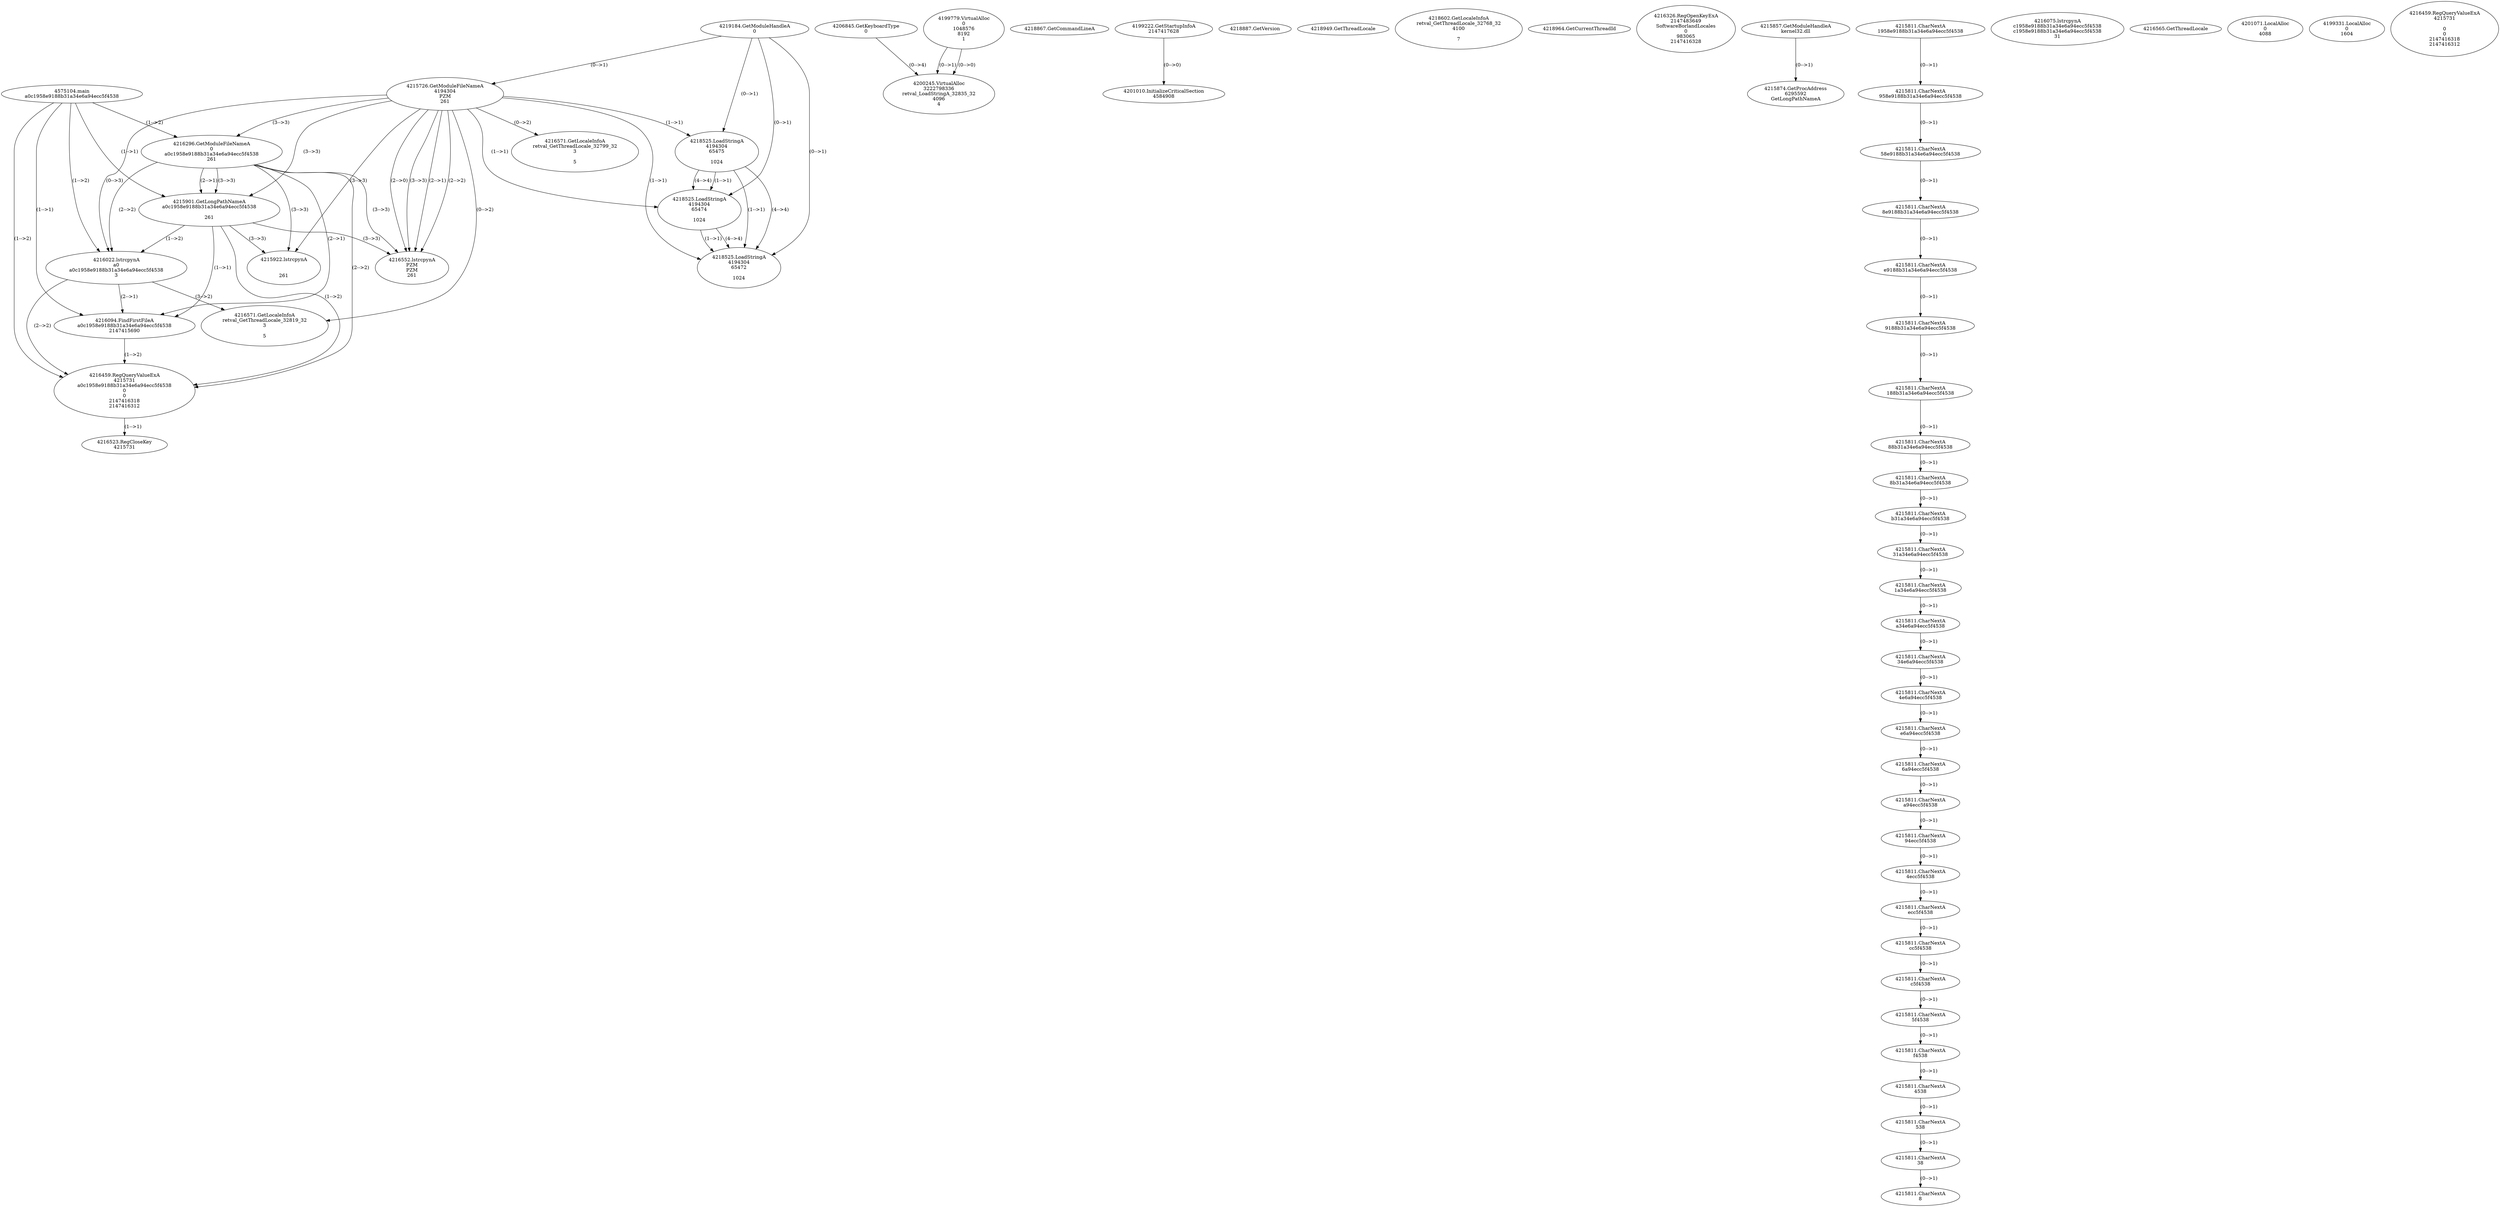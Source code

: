 // Global SCDG with merge call
digraph {
	0 [label="4575104.main
a0c1958e9188b31a34e6a94ecc5f4538"]
	1 [label="4219184.GetModuleHandleA
0"]
	2 [label="4206845.GetKeyboardType
0"]
	3 [label="4218867.GetCommandLineA
"]
	4 [label="4199222.GetStartupInfoA
2147417628"]
	5 [label="4218887.GetVersion
"]
	6 [label="4218949.GetThreadLocale
"]
	7 [label="4218602.GetLocaleInfoA
retval_GetThreadLocale_32768_32
4100

7"]
	8 [label="4218964.GetCurrentThreadId
"]
	9 [label="4215726.GetModuleFileNameA
4194304
PZM
261"]
	1 -> 9 [label="(0-->1)"]
	10 [label="4216296.GetModuleFileNameA
0
a0c1958e9188b31a34e6a94ecc5f4538
261"]
	0 -> 10 [label="(1-->2)"]
	9 -> 10 [label="(3-->3)"]
	11 [label="4216326.RegOpenKeyExA
2147483649
Software\Borland\Locales
0
983065
2147416328"]
	12 [label="4215857.GetModuleHandleA
kernel32.dll"]
	13 [label="4215874.GetProcAddress
6295592
GetLongPathNameA"]
	12 -> 13 [label="(0-->1)"]
	14 [label="4215901.GetLongPathNameA
a0c1958e9188b31a34e6a94ecc5f4538

261"]
	0 -> 14 [label="(1-->1)"]
	10 -> 14 [label="(2-->1)"]
	9 -> 14 [label="(3-->3)"]
	10 -> 14 [label="(3-->3)"]
	15 [label="4216022.lstrcpynA
a0
a0c1958e9188b31a34e6a94ecc5f4538
3"]
	0 -> 15 [label="(1-->2)"]
	10 -> 15 [label="(2-->2)"]
	14 -> 15 [label="(1-->2)"]
	9 -> 15 [label="(0-->3)"]
	16 [label="4215811.CharNextA
1958e9188b31a34e6a94ecc5f4538"]
	17 [label="4215811.CharNextA
958e9188b31a34e6a94ecc5f4538"]
	16 -> 17 [label="(0-->1)"]
	18 [label="4215811.CharNextA
58e9188b31a34e6a94ecc5f4538"]
	17 -> 18 [label="(0-->1)"]
	19 [label="4215811.CharNextA
8e9188b31a34e6a94ecc5f4538"]
	18 -> 19 [label="(0-->1)"]
	20 [label="4215811.CharNextA
e9188b31a34e6a94ecc5f4538"]
	19 -> 20 [label="(0-->1)"]
	21 [label="4215811.CharNextA
9188b31a34e6a94ecc5f4538"]
	20 -> 21 [label="(0-->1)"]
	22 [label="4215811.CharNextA
188b31a34e6a94ecc5f4538"]
	21 -> 22 [label="(0-->1)"]
	23 [label="4215811.CharNextA
88b31a34e6a94ecc5f4538"]
	22 -> 23 [label="(0-->1)"]
	24 [label="4215811.CharNextA
8b31a34e6a94ecc5f4538"]
	23 -> 24 [label="(0-->1)"]
	25 [label="4215811.CharNextA
b31a34e6a94ecc5f4538"]
	24 -> 25 [label="(0-->1)"]
	26 [label="4215811.CharNextA
31a34e6a94ecc5f4538"]
	25 -> 26 [label="(0-->1)"]
	27 [label="4215811.CharNextA
1a34e6a94ecc5f4538"]
	26 -> 27 [label="(0-->1)"]
	28 [label="4215811.CharNextA
a34e6a94ecc5f4538"]
	27 -> 28 [label="(0-->1)"]
	29 [label="4215811.CharNextA
34e6a94ecc5f4538"]
	28 -> 29 [label="(0-->1)"]
	30 [label="4215811.CharNextA
4e6a94ecc5f4538"]
	29 -> 30 [label="(0-->1)"]
	31 [label="4215811.CharNextA
e6a94ecc5f4538"]
	30 -> 31 [label="(0-->1)"]
	32 [label="4215811.CharNextA
6a94ecc5f4538"]
	31 -> 32 [label="(0-->1)"]
	33 [label="4215811.CharNextA
a94ecc5f4538"]
	32 -> 33 [label="(0-->1)"]
	34 [label="4215811.CharNextA
94ecc5f4538"]
	33 -> 34 [label="(0-->1)"]
	35 [label="4215811.CharNextA
4ecc5f4538"]
	34 -> 35 [label="(0-->1)"]
	36 [label="4215811.CharNextA
ecc5f4538"]
	35 -> 36 [label="(0-->1)"]
	37 [label="4215811.CharNextA
cc5f4538"]
	36 -> 37 [label="(0-->1)"]
	38 [label="4215811.CharNextA
c5f4538"]
	37 -> 38 [label="(0-->1)"]
	39 [label="4215811.CharNextA
5f4538"]
	38 -> 39 [label="(0-->1)"]
	40 [label="4215811.CharNextA
f4538"]
	39 -> 40 [label="(0-->1)"]
	41 [label="4215811.CharNextA
4538"]
	40 -> 41 [label="(0-->1)"]
	42 [label="4215811.CharNextA
538"]
	41 -> 42 [label="(0-->1)"]
	43 [label="4215811.CharNextA
38"]
	42 -> 43 [label="(0-->1)"]
	44 [label="4215811.CharNextA
8"]
	43 -> 44 [label="(0-->1)"]
	45 [label="4216075.lstrcpynA
c1958e9188b31a34e6a94ecc5f4538
c1958e9188b31a34e6a94ecc5f4538
31"]
	46 [label="4216094.FindFirstFileA
a0c1958e9188b31a34e6a94ecc5f4538
2147415690"]
	0 -> 46 [label="(1-->1)"]
	10 -> 46 [label="(2-->1)"]
	14 -> 46 [label="(1-->1)"]
	15 -> 46 [label="(2-->1)"]
	47 [label="4216459.RegQueryValueExA
4215731
a0c1958e9188b31a34e6a94ecc5f4538
0
0
2147416318
2147416312"]
	0 -> 47 [label="(1-->2)"]
	10 -> 47 [label="(2-->2)"]
	14 -> 47 [label="(1-->2)"]
	15 -> 47 [label="(2-->2)"]
	46 -> 47 [label="(1-->2)"]
	48 [label="4216523.RegCloseKey
4215731"]
	47 -> 48 [label="(1-->1)"]
	49 [label="4216552.lstrcpynA
PZM
PZM
261"]
	9 -> 49 [label="(2-->1)"]
	9 -> 49 [label="(2-->2)"]
	9 -> 49 [label="(3-->3)"]
	10 -> 49 [label="(3-->3)"]
	14 -> 49 [label="(3-->3)"]
	9 -> 49 [label="(2-->0)"]
	50 [label="4216565.GetThreadLocale
"]
	51 [label="4216571.GetLocaleInfoA
retval_GetThreadLocale_32819_32
3

5"]
	9 -> 51 [label="(0-->2)"]
	15 -> 51 [label="(3-->2)"]
	52 [label="4218525.LoadStringA
4194304
65475

1024"]
	1 -> 52 [label="(0-->1)"]
	9 -> 52 [label="(1-->1)"]
	53 [label="4218525.LoadStringA
4194304
65474

1024"]
	1 -> 53 [label="(0-->1)"]
	9 -> 53 [label="(1-->1)"]
	52 -> 53 [label="(1-->1)"]
	52 -> 53 [label="(4-->4)"]
	54 [label="4218525.LoadStringA
4194304
65472

1024"]
	1 -> 54 [label="(0-->1)"]
	9 -> 54 [label="(1-->1)"]
	52 -> 54 [label="(1-->1)"]
	53 -> 54 [label="(1-->1)"]
	52 -> 54 [label="(4-->4)"]
	53 -> 54 [label="(4-->4)"]
	55 [label="4201010.InitializeCriticalSection
4584908"]
	4 -> 55 [label="(0-->0)"]
	56 [label="4201071.LocalAlloc
0
4088"]
	57 [label="4199779.VirtualAlloc
0
1048576
8192
1"]
	58 [label="4199331.LocalAlloc
0
1604"]
	59 [label="4200245.VirtualAlloc
3222798336
retval_LoadStringA_32835_32
4096
4"]
	57 -> 59 [label="(0-->1)"]
	2 -> 59 [label="(0-->4)"]
	57 -> 59 [label="(0-->0)"]
	60 [label="4215922.lstrcpynA


261"]
	9 -> 60 [label="(3-->3)"]
	10 -> 60 [label="(3-->3)"]
	14 -> 60 [label="(3-->3)"]
	61 [label="4216459.RegQueryValueExA
4215731

0
0
2147416318
2147416312"]
	62 [label="4216571.GetLocaleInfoA
retval_GetThreadLocale_32799_32
3

5"]
	9 -> 62 [label="(0-->2)"]
}
